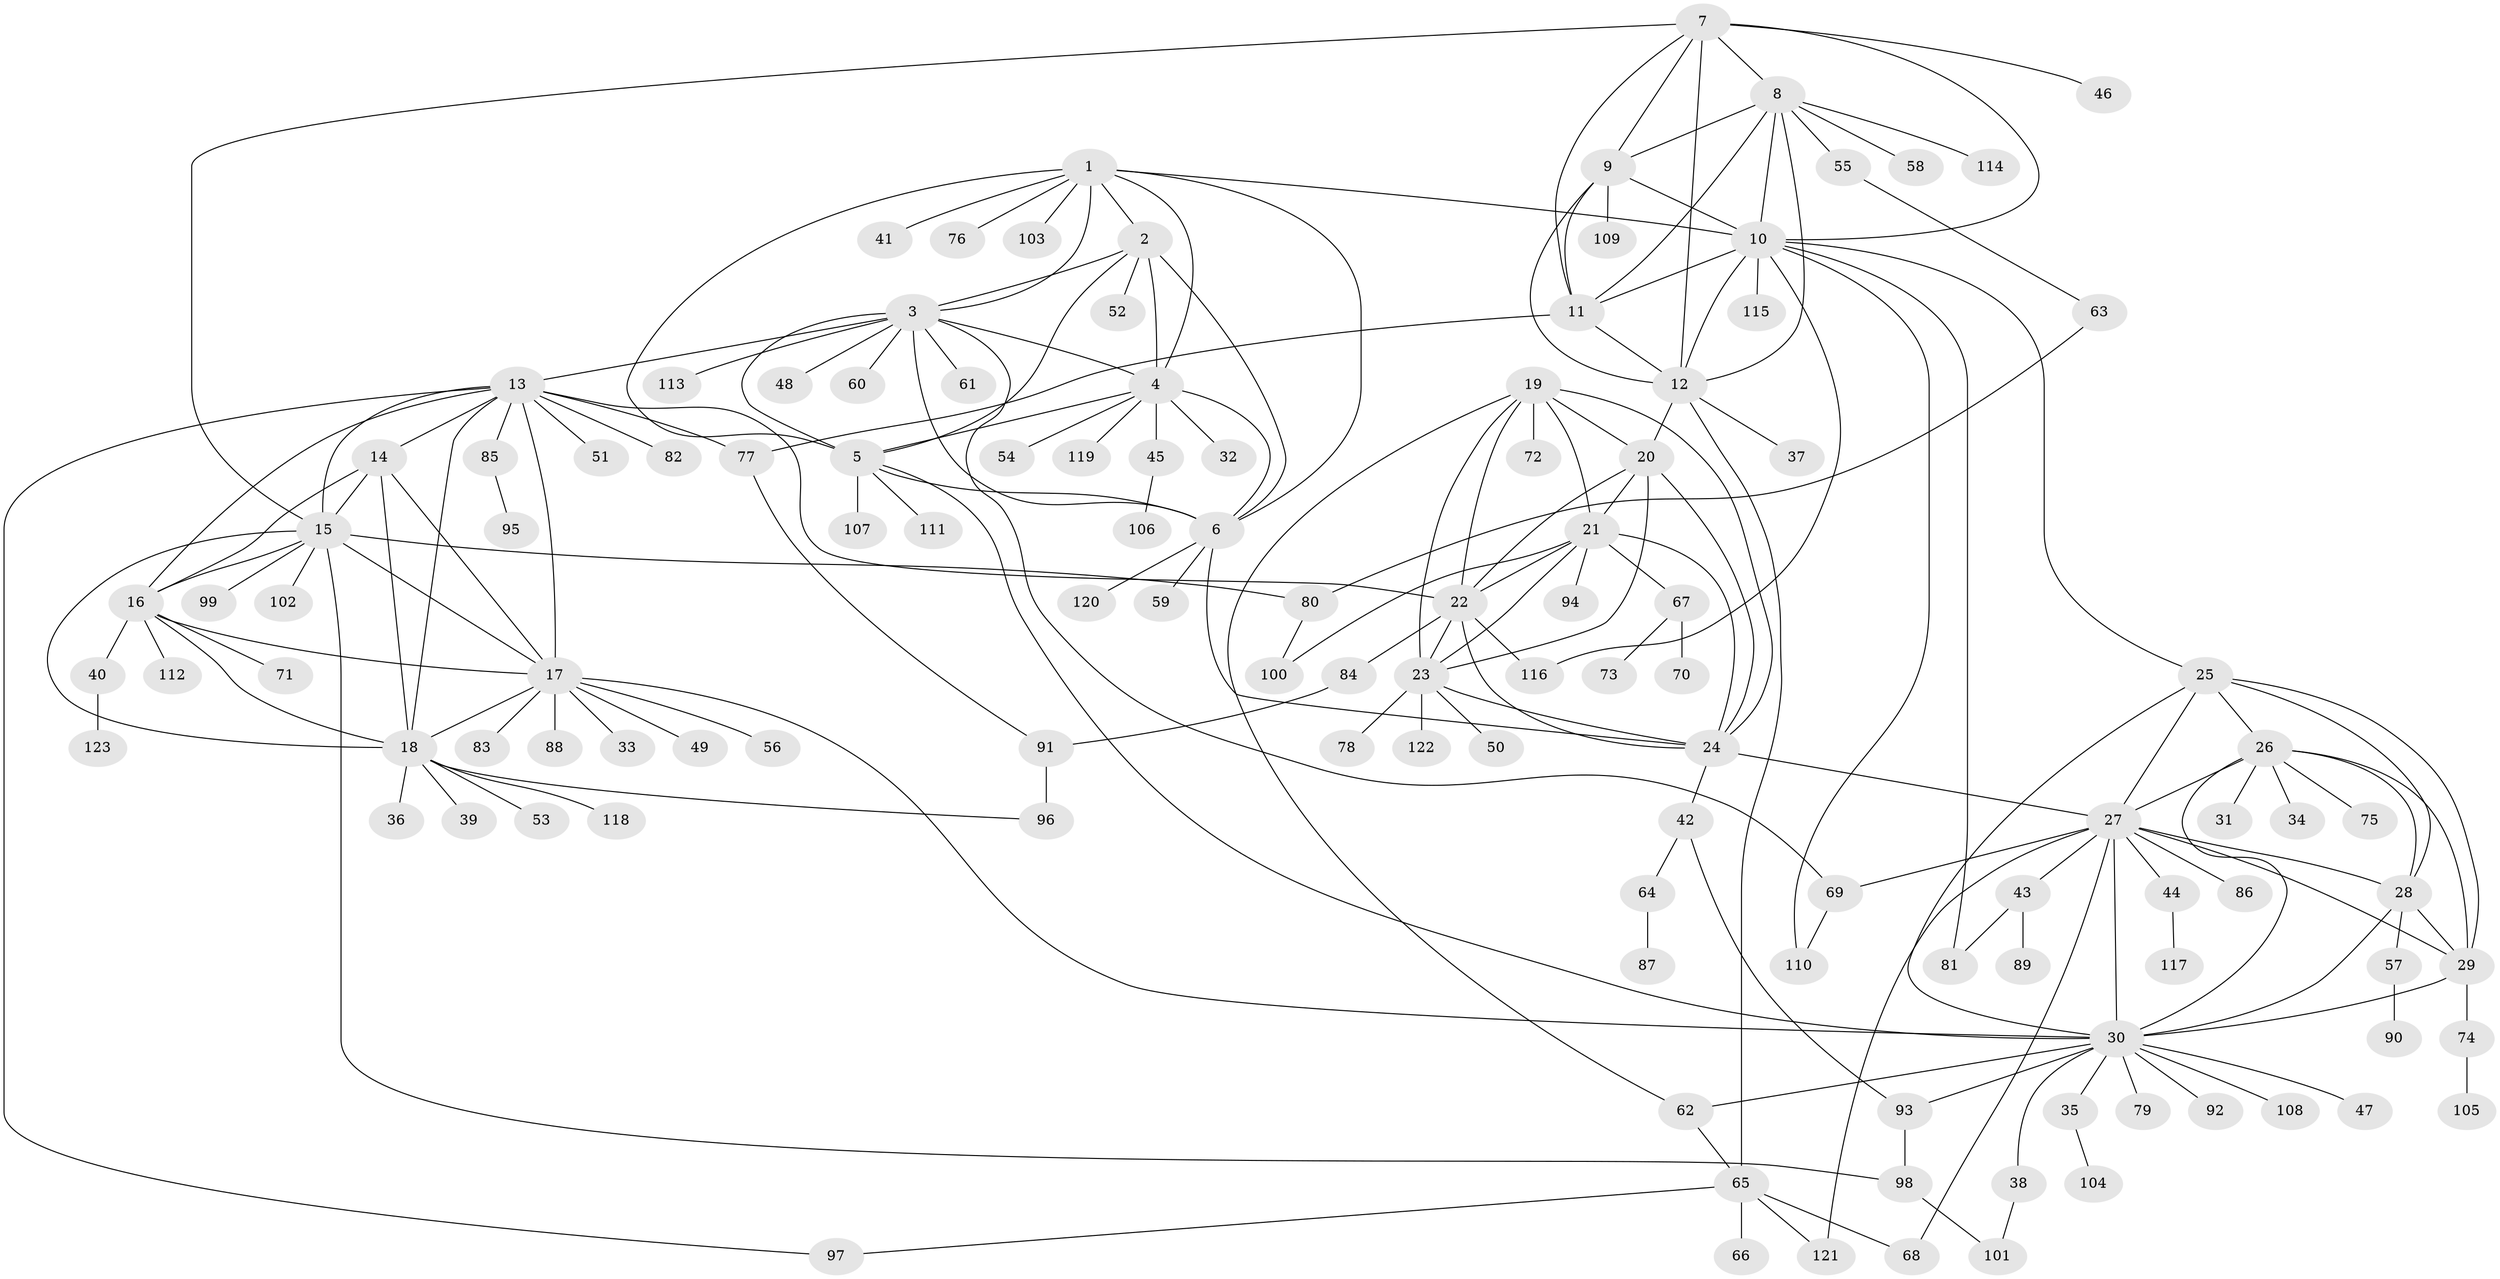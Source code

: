 // Generated by graph-tools (version 1.1) at 2025/55/03/09/25 04:55:00]
// undirected, 123 vertices, 195 edges
graph export_dot {
graph [start="1"]
  node [color=gray90,style=filled];
  1;
  2;
  3;
  4;
  5;
  6;
  7;
  8;
  9;
  10;
  11;
  12;
  13;
  14;
  15;
  16;
  17;
  18;
  19;
  20;
  21;
  22;
  23;
  24;
  25;
  26;
  27;
  28;
  29;
  30;
  31;
  32;
  33;
  34;
  35;
  36;
  37;
  38;
  39;
  40;
  41;
  42;
  43;
  44;
  45;
  46;
  47;
  48;
  49;
  50;
  51;
  52;
  53;
  54;
  55;
  56;
  57;
  58;
  59;
  60;
  61;
  62;
  63;
  64;
  65;
  66;
  67;
  68;
  69;
  70;
  71;
  72;
  73;
  74;
  75;
  76;
  77;
  78;
  79;
  80;
  81;
  82;
  83;
  84;
  85;
  86;
  87;
  88;
  89;
  90;
  91;
  92;
  93;
  94;
  95;
  96;
  97;
  98;
  99;
  100;
  101;
  102;
  103;
  104;
  105;
  106;
  107;
  108;
  109;
  110;
  111;
  112;
  113;
  114;
  115;
  116;
  117;
  118;
  119;
  120;
  121;
  122;
  123;
  1 -- 2;
  1 -- 3;
  1 -- 4;
  1 -- 5;
  1 -- 6;
  1 -- 10;
  1 -- 41;
  1 -- 76;
  1 -- 103;
  2 -- 3;
  2 -- 4;
  2 -- 5;
  2 -- 6;
  2 -- 52;
  3 -- 4;
  3 -- 5;
  3 -- 6;
  3 -- 13;
  3 -- 48;
  3 -- 60;
  3 -- 61;
  3 -- 69;
  3 -- 113;
  4 -- 5;
  4 -- 6;
  4 -- 32;
  4 -- 45;
  4 -- 54;
  4 -- 119;
  5 -- 6;
  5 -- 30;
  5 -- 107;
  5 -- 111;
  6 -- 24;
  6 -- 59;
  6 -- 120;
  7 -- 8;
  7 -- 9;
  7 -- 10;
  7 -- 11;
  7 -- 12;
  7 -- 15;
  7 -- 46;
  8 -- 9;
  8 -- 10;
  8 -- 11;
  8 -- 12;
  8 -- 55;
  8 -- 58;
  8 -- 114;
  9 -- 10;
  9 -- 11;
  9 -- 12;
  9 -- 109;
  10 -- 11;
  10 -- 12;
  10 -- 25;
  10 -- 81;
  10 -- 110;
  10 -- 115;
  10 -- 116;
  11 -- 12;
  11 -- 77;
  12 -- 20;
  12 -- 37;
  12 -- 65;
  13 -- 14;
  13 -- 15;
  13 -- 16;
  13 -- 17;
  13 -- 18;
  13 -- 22;
  13 -- 51;
  13 -- 77;
  13 -- 82;
  13 -- 85;
  13 -- 97;
  14 -- 15;
  14 -- 16;
  14 -- 17;
  14 -- 18;
  15 -- 16;
  15 -- 17;
  15 -- 18;
  15 -- 80;
  15 -- 98;
  15 -- 99;
  15 -- 102;
  16 -- 17;
  16 -- 18;
  16 -- 40;
  16 -- 71;
  16 -- 112;
  17 -- 18;
  17 -- 30;
  17 -- 33;
  17 -- 49;
  17 -- 56;
  17 -- 83;
  17 -- 88;
  18 -- 36;
  18 -- 39;
  18 -- 53;
  18 -- 96;
  18 -- 118;
  19 -- 20;
  19 -- 21;
  19 -- 22;
  19 -- 23;
  19 -- 24;
  19 -- 62;
  19 -- 72;
  20 -- 21;
  20 -- 22;
  20 -- 23;
  20 -- 24;
  21 -- 22;
  21 -- 23;
  21 -- 24;
  21 -- 67;
  21 -- 94;
  21 -- 100;
  22 -- 23;
  22 -- 24;
  22 -- 84;
  22 -- 116;
  23 -- 24;
  23 -- 50;
  23 -- 78;
  23 -- 122;
  24 -- 27;
  24 -- 42;
  25 -- 26;
  25 -- 27;
  25 -- 28;
  25 -- 29;
  25 -- 30;
  26 -- 27;
  26 -- 28;
  26 -- 29;
  26 -- 30;
  26 -- 31;
  26 -- 34;
  26 -- 75;
  27 -- 28;
  27 -- 29;
  27 -- 30;
  27 -- 43;
  27 -- 44;
  27 -- 68;
  27 -- 69;
  27 -- 86;
  27 -- 121;
  28 -- 29;
  28 -- 30;
  28 -- 57;
  29 -- 30;
  29 -- 74;
  30 -- 35;
  30 -- 38;
  30 -- 47;
  30 -- 62;
  30 -- 79;
  30 -- 92;
  30 -- 93;
  30 -- 108;
  35 -- 104;
  38 -- 101;
  40 -- 123;
  42 -- 64;
  42 -- 93;
  43 -- 81;
  43 -- 89;
  44 -- 117;
  45 -- 106;
  55 -- 63;
  57 -- 90;
  62 -- 65;
  63 -- 80;
  64 -- 87;
  65 -- 66;
  65 -- 68;
  65 -- 97;
  65 -- 121;
  67 -- 70;
  67 -- 73;
  69 -- 110;
  74 -- 105;
  77 -- 91;
  80 -- 100;
  84 -- 91;
  85 -- 95;
  91 -- 96;
  93 -- 98;
  98 -- 101;
}
